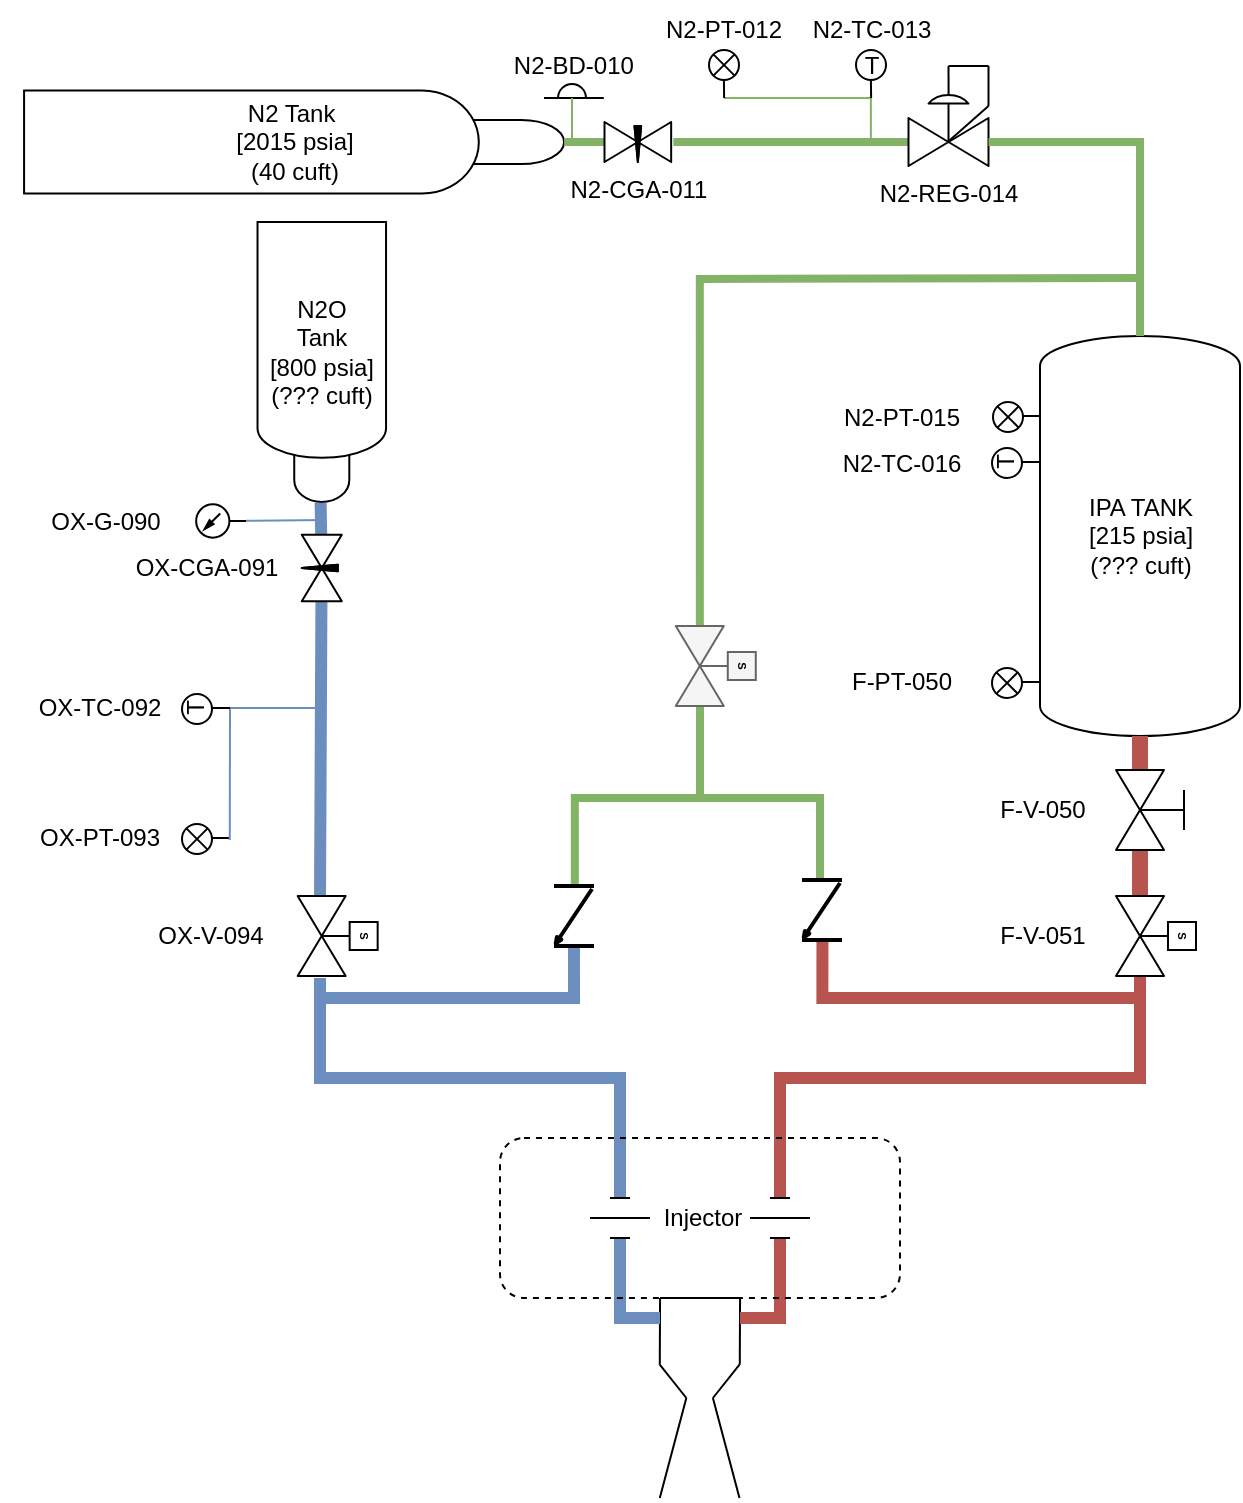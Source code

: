 <mxfile>
    <diagram name="P&amp;ID" id="ptwcyao2qoM2ukkbA5NZ">
        <mxGraphModel dx="1456" dy="790" grid="1" gridSize="10" guides="1" tooltips="1" connect="1" arrows="1" fold="1" page="1" pageScale="1" pageWidth="850" pageHeight="1100" math="1" shadow="0">
            <root>
                <mxCell id="0"/>
                <mxCell id="1" parent="0"/>
                <object label="N2 Tank&amp;nbsp;&lt;br&gt;[2015 psia]&lt;br&gt;(40 cuft)" Price="115.95" Cv="0.698" Volume_cuft="40" MAWP_psia="2015" Link="https://www.amazon.com/Steel-Argon-Cylinder-CGA580-Valve/dp/B01E2T6WAG/ref=pd_ci_mcx_mh_mcx_views_0?pd_rd_w=sdqjH&amp;content-id=amzn1.sym.225b4624-972d-4629-9040-f1bf9923dd95%3Aamzn1.symc.40e6a10e-cbc4-4fa5-81e3-4435ff64d03b&amp;pf_rd_p=225b4624-972d-4629-9040-f1bf9923dd95&amp;pf_rd_r=3GNGK285CPY40EQPE5YW&amp;pd_rd_wg=vS0EU&amp;pd_rd_r=341640d1-0656-4622-8a0f-2962e38f821b&amp;pd_rd_i=B01E2T6WAG" id="E2To5tkKnf_a1yXdmPDb-1">
                    <mxCell style="shape=mxgraph.pid.vessels.gas_bottle;html=1;pointerEvents=1;align=center;verticalLabelPosition=middle;verticalAlign=middle;dashed=0;rotation=90;horizontal=0;labelPosition=center;deletable=0;" parent="1" vertex="1">
                        <mxGeometry x="151.25" y="-33" width="51.58" height="270" as="geometry"/>
                    </mxCell>
                </object>
                <mxCell id="E2To5tkKnf_a1yXdmPDb-18" value="" style="group" parent="1" vertex="1" connectable="0">
                    <mxGeometry x="150.895" y="142" width="80" height="140" as="geometry"/>
                </mxCell>
                <object label="" Price="350" Cv="0.698****" Volume_cuft="0.237" MAWP_psia="1100***** double check this" Link="https://www.nitrousexpress.com/10lb-bottle-lightning-500-valve-6an-nipple-11100-6.asp" id="E2To5tkKnf_a1yXdmPDb-16">
                    <mxCell style="shape=mxgraph.pid.vessels.gas_bottle;html=1;pointerEvents=1;align=center;verticalLabelPosition=middle;verticalAlign=middle;dashed=0;rotation=-180;horizontal=0;labelPosition=center;deletable=0;textDirection=ltr;" parent="E2To5tkKnf_a1yXdmPDb-18" vertex="1">
                        <mxGeometry x="7.862" width="64.264" height="140" as="geometry"/>
                    </mxCell>
                </object>
                <mxCell id="E2To5tkKnf_a1yXdmPDb-17" value="N2O &lt;br&gt;Tank&lt;br&gt;[800 psia]&lt;br&gt;(??? cuft)" style="text;strokeColor=none;align=center;fillColor=none;html=1;verticalAlign=middle;whiteSpace=wrap;rounded=0;" parent="E2To5tkKnf_a1yXdmPDb-18" vertex="1">
                    <mxGeometry y="50" width="80.0" height="30" as="geometry"/>
                </mxCell>
                <mxCell id="E2To5tkKnf_a1yXdmPDb-65" style="edgeStyle=none;rounded=0;orthogonalLoop=1;jettySize=auto;html=1;entryX=0.485;entryY=0.005;entryDx=0;entryDy=0;entryPerimeter=0;" parent="E2To5tkKnf_a1yXdmPDb-18" source="E2To5tkKnf_a1yXdmPDb-16" target="E2To5tkKnf_a1yXdmPDb-16" edge="1">
                    <mxGeometry relative="1" as="geometry"/>
                </mxCell>
                <mxCell id="E2To5tkKnf_a1yXdmPDb-64" value="" style="edgeStyle=none;rounded=0;orthogonalLoop=1;jettySize=auto;html=1;entryX=0.509;entryY=-0.003;entryDx=0;entryDy=0;entryPerimeter=0;endArrow=none;endFill=0;fillColor=#dae8fc;strokeColor=#6c8ebf;strokeWidth=6;" parent="1" source="E2To5tkKnf_a1yXdmPDb-52" target="E2To5tkKnf_a1yXdmPDb-16" edge="1">
                    <mxGeometry relative="1" as="geometry">
                        <mxPoint x="157" y="329" as="targetPoint"/>
                    </mxGeometry>
                </mxCell>
                <mxCell id="E2To5tkKnf_a1yXdmPDb-53" value="OX-CGA-091" style="text;strokeColor=none;align=center;fillColor=none;html=1;verticalAlign=middle;whiteSpace=wrap;rounded=0;" parent="1" vertex="1">
                    <mxGeometry x="83" y="300" width="101" height="30" as="geometry"/>
                </mxCell>
                <mxCell id="E2To5tkKnf_a1yXdmPDb-58" value="" style="edgeStyle=none;rounded=0;orthogonalLoop=1;jettySize=auto;html=1;endArrow=none;endFill=0;fillColor=#d5e8d4;strokeColor=#82b366;strokeWidth=4;" parent="1" source="E2To5tkKnf_a1yXdmPDb-54" target="E2To5tkKnf_a1yXdmPDb-1" edge="1">
                    <mxGeometry relative="1" as="geometry"/>
                </mxCell>
                <mxCell id="E2To5tkKnf_a1yXdmPDb-62" value="" style="edgeStyle=none;rounded=0;orthogonalLoop=1;jettySize=auto;html=1;entryX=0;entryY=0.7;entryDx=0;entryDy=0;entryPerimeter=0;endArrow=none;endFill=0;fillColor=#d5e8d4;strokeColor=#82b366;strokeWidth=4;exitX=1.033;exitY=0.5;exitDx=0;exitDy=0;exitPerimeter=0;" parent="1" source="E2To5tkKnf_a1yXdmPDb-54" target="E2To5tkKnf_a1yXdmPDb-2" edge="1">
                    <mxGeometry relative="1" as="geometry">
                        <mxPoint x="420" y="102" as="sourcePoint"/>
                    </mxGeometry>
                </mxCell>
                <mxCell id="E2To5tkKnf_a1yXdmPDb-10" value="" style="group;rotation=90;" parent="1" vertex="1" connectable="0">
                    <mxGeometry x="484.25" y="64" width="40" height="50" as="geometry"/>
                </mxCell>
                <mxCell id="E2To5tkKnf_a1yXdmPDb-2" value="N2-REG-014" style="verticalLabelPosition=bottom;align=center;html=1;verticalAlign=top;pointerEvents=1;dashed=0;shape=mxgraph.pid2valves.valve;valveType=gate;actuator=diaph;points=[[0,0.7,0,0,0],[1,0.7,0,0,0]];" parent="E2To5tkKnf_a1yXdmPDb-10" vertex="1">
                    <mxGeometry y="10" width="40" height="40" as="geometry"/>
                </mxCell>
                <mxCell id="E2To5tkKnf_a1yXdmPDb-6" value="" style="endArrow=none;html=1;rounded=0;exitX=0.501;exitY=0.11;exitDx=0;exitDy=0;exitPerimeter=0;" parent="E2To5tkKnf_a1yXdmPDb-10" source="E2To5tkKnf_a1yXdmPDb-2" edge="1">
                    <mxGeometry width="50" height="50" relative="1" as="geometry">
                        <mxPoint x="100" y="40" as="sourcePoint"/>
                        <mxPoint x="20" as="targetPoint"/>
                    </mxGeometry>
                </mxCell>
                <mxCell id="E2To5tkKnf_a1yXdmPDb-7" value="" style="endArrow=none;html=1;rounded=0;" parent="E2To5tkKnf_a1yXdmPDb-10" edge="1">
                    <mxGeometry width="50" height="50" relative="1" as="geometry">
                        <mxPoint x="40" as="sourcePoint"/>
                        <mxPoint x="20" as="targetPoint"/>
                    </mxGeometry>
                </mxCell>
                <mxCell id="E2To5tkKnf_a1yXdmPDb-8" value="" style="endArrow=none;html=1;rounded=0;" parent="E2To5tkKnf_a1yXdmPDb-10" edge="1">
                    <mxGeometry width="50" height="50" relative="1" as="geometry">
                        <mxPoint x="40" y="20" as="sourcePoint"/>
                        <mxPoint x="40" as="targetPoint"/>
                    </mxGeometry>
                </mxCell>
                <mxCell id="E2To5tkKnf_a1yXdmPDb-9" value="" style="endArrow=none;html=1;rounded=0;exitX=0.501;exitY=0.691;exitDx=0;exitDy=0;exitPerimeter=0;" parent="E2To5tkKnf_a1yXdmPDb-10" source="E2To5tkKnf_a1yXdmPDb-2" edge="1">
                    <mxGeometry width="50" height="50" relative="1" as="geometry">
                        <mxPoint x="50" y="30" as="sourcePoint"/>
                        <mxPoint x="40" y="20" as="targetPoint"/>
                    </mxGeometry>
                </mxCell>
                <mxCell id="E2To5tkKnf_a1yXdmPDb-14" style="edgeStyle=none;rounded=0;orthogonalLoop=1;jettySize=auto;html=1;entryX=0;entryY=0.5;entryDx=0;entryDy=0;entryPerimeter=0;" parent="E2To5tkKnf_a1yXdmPDb-10" source="E2To5tkKnf_a1yXdmPDb-2" target="E2To5tkKnf_a1yXdmPDb-2" edge="1">
                    <mxGeometry relative="1" as="geometry"/>
                </mxCell>
                <mxCell id="E2To5tkKnf_a1yXdmPDb-54" value="N2-CGA-011" style="verticalLabelPosition=bottom;align=center;html=1;verticalAlign=top;pointerEvents=1;dashed=0;shape=mxgraph.pid2valves.valve;valveType=needle;rotation=0;" parent="1" vertex="1">
                    <mxGeometry x="332.25" y="92" width="33.33" height="20" as="geometry"/>
                </mxCell>
                <mxCell id="5" value="" style="edgeStyle=none;html=1;strokeWidth=1;fillColor=#dae8fc;strokeColor=#6c8ebf;endArrow=none;endFill=0;" parent="1" source="4" edge="1">
                    <mxGeometry relative="1" as="geometry">
                        <mxPoint x="193" y="291" as="targetPoint"/>
                    </mxGeometry>
                </mxCell>
                <mxCell id="4" value="" style="verticalLabelPosition=bottom;aspect=fixed;html=1;verticalAlign=top;fillColor=strokeColor;align=center;outlineConnect=0;shape=mxgraph.fluid_power.x11820;points=[[0.5,1,0]];rotation=-90;" parent="1" vertex="1">
                    <mxGeometry x="132.25" y="279" width="16.64" height="25" as="geometry"/>
                </mxCell>
                <mxCell id="6" value="OX-G-090" style="text;strokeColor=none;align=center;fillColor=none;html=1;verticalAlign=middle;whiteSpace=wrap;rounded=0;" parent="1" vertex="1">
                    <mxGeometry x="41" y="276.5" width="83.79" height="30" as="geometry"/>
                </mxCell>
                <mxCell id="17" value="" style="edgeStyle=none;rounded=1;html=1;strokeWidth=8;fontSize=2;endArrow=none;endFill=0;entryX=0;entryY=0.7;entryDx=0;entryDy=0;entryPerimeter=0;fillColor=#f8cecc;strokeColor=#b85450;startArrow=none;exitX=1;exitY=0.7;exitDx=0;exitDy=0;exitPerimeter=0;" parent="1" source="138" target="14" edge="1">
                    <mxGeometry relative="1" as="geometry"/>
                </mxCell>
                <mxCell id="7" value="IPA TANK&lt;br&gt;[215 psia]&lt;br&gt;(??? cuft)" style="shape=mxgraph.pid.vessels.pressurized_vessel;html=1;pointerEvents=1;align=center;verticalLabelPosition=middle;verticalAlign=middle;dashed=0;horizontal=1;labelPosition=center;" parent="1" vertex="1">
                    <mxGeometry x="550" y="199" width="100" height="200" as="geometry"/>
                </mxCell>
                <mxCell id="11" value="N2-BD-010" style="group;verticalAlign=bottom;horizontal=1;labelPosition=center;verticalLabelPosition=top;align=center;" parent="1" vertex="1" connectable="0">
                    <mxGeometry x="302" y="73" width="29.89" height="7" as="geometry"/>
                </mxCell>
                <mxCell id="8" value="" style="endArrow=none;html=1;strokeWidth=1;rounded=1;" parent="11" edge="1">
                    <mxGeometry width="50" height="50" relative="1" as="geometry">
                        <mxPoint y="7" as="sourcePoint"/>
                        <mxPoint x="10" y="7" as="targetPoint"/>
                    </mxGeometry>
                </mxCell>
                <mxCell id="9" value="" style="endArrow=none;html=1;strokeWidth=1;fontSize=2;" parent="11" edge="1">
                    <mxGeometry width="50" height="50" relative="1" as="geometry">
                        <mxPoint x="19.89" y="7" as="sourcePoint"/>
                        <mxPoint x="29.89" y="7" as="targetPoint"/>
                    </mxGeometry>
                </mxCell>
                <mxCell id="10" value="" style="verticalLabelPosition=bottom;verticalAlign=top;html=1;shape=mxgraph.basic.half_circle;rotation=-180;" parent="11" vertex="1">
                    <mxGeometry x="7" width="14" height="7" as="geometry"/>
                </mxCell>
                <mxCell id="12" value="" style="edgeStyle=none;rounded=0;orthogonalLoop=1;jettySize=auto;html=1;endArrow=none;endFill=0;fillColor=#d5e8d4;strokeColor=#82b366;strokeWidth=1;entryX=0.5;entryY=0;entryDx=0;entryDy=0;entryPerimeter=0;" parent="1" target="10" edge="1">
                    <mxGeometry relative="1" as="geometry">
                        <mxPoint x="316" y="100" as="sourcePoint"/>
                        <mxPoint x="322.04" y="112.0" as="targetPoint"/>
                    </mxGeometry>
                </mxCell>
                <mxCell id="30" value="OX-V-094" style="text;strokeColor=none;align=center;fillColor=none;html=1;verticalAlign=middle;whiteSpace=wrap;rounded=0;" parent="1" vertex="1">
                    <mxGeometry x="86.79" y="484" width="97.21" height="30" as="geometry"/>
                </mxCell>
                <mxCell id="31" value="F-V-050" style="text;strokeColor=none;align=center;fillColor=none;html=1;verticalAlign=middle;whiteSpace=wrap;rounded=0;" parent="1" vertex="1">
                    <mxGeometry x="503" y="421" width="97.21" height="30" as="geometry"/>
                </mxCell>
                <mxCell id="42" value="" style="group;rotation=90;" parent="1" vertex="1" connectable="0">
                    <mxGeometry x="359.89" y="680" width="40" height="100" as="geometry"/>
                </mxCell>
                <mxCell id="32" value="" style="endArrow=none;html=1;rounded=1;strokeWidth=1;fontSize=2;" parent="42" edge="1">
                    <mxGeometry width="50" height="50" relative="1" as="geometry">
                        <mxPoint x="13.285" y="50" as="sourcePoint"/>
                        <mxPoint x="1.888e-14" y="33.333" as="targetPoint"/>
                    </mxGeometry>
                </mxCell>
                <mxCell id="33" value="" style="endArrow=none;html=1;rounded=1;strokeWidth=1;fontSize=2;" parent="42" edge="1">
                    <mxGeometry width="50" height="50" relative="1" as="geometry">
                        <mxPoint x="1.888e-14" y="100" as="sourcePoint"/>
                        <mxPoint x="13.285" y="50" as="targetPoint"/>
                    </mxGeometry>
                </mxCell>
                <mxCell id="34" value="" style="endArrow=none;html=1;rounded=1;strokeWidth=1;fontSize=2;" parent="42" edge="1">
                    <mxGeometry width="50" height="50" relative="1" as="geometry">
                        <mxPoint x="39.854" y="100" as="sourcePoint"/>
                        <mxPoint x="26.569" y="50" as="targetPoint"/>
                    </mxGeometry>
                </mxCell>
                <mxCell id="35" value="" style="endArrow=none;html=1;rounded=1;strokeWidth=1;fontSize=2;" parent="42" edge="1">
                    <mxGeometry width="50" height="50" relative="1" as="geometry">
                        <mxPoint x="26.569" y="50" as="sourcePoint"/>
                        <mxPoint x="39.854" y="33.333" as="targetPoint"/>
                    </mxGeometry>
                </mxCell>
                <mxCell id="36" value="" style="endArrow=none;html=1;rounded=1;strokeWidth=1;fontSize=2;" parent="42" edge="1">
                    <mxGeometry width="50" height="50" relative="1" as="geometry">
                        <mxPoint y="33.333" as="sourcePoint"/>
                        <mxPoint x="0.146" as="targetPoint"/>
                    </mxGeometry>
                </mxCell>
                <mxCell id="41" value="" style="endArrow=none;html=1;rounded=1;strokeWidth=1;fontSize=2;" parent="42" edge="1">
                    <mxGeometry width="50" height="50" relative="1" as="geometry">
                        <mxPoint x="0.146" as="sourcePoint"/>
                        <mxPoint x="40" as="targetPoint"/>
                    </mxGeometry>
                </mxCell>
                <mxCell id="51" value="" style="endArrow=none;html=1;rounded=1;strokeWidth=1;fontSize=2;" parent="42" edge="1">
                    <mxGeometry width="50" height="50" relative="1" as="geometry">
                        <mxPoint x="40" y="33.333" as="sourcePoint"/>
                        <mxPoint x="40.146" y="-1.137e-13" as="targetPoint"/>
                    </mxGeometry>
                </mxCell>
                <mxCell id="68" value="" style="edgeStyle=orthogonalEdgeStyle;rounded=0;orthogonalLoop=1;jettySize=auto;html=1;fillColor=#dae8fc;strokeColor=#6c8ebf;endArrow=none;endFill=0;strokeWidth=6;" parent="1" edge="1">
                    <mxGeometry relative="1" as="geometry">
                        <mxPoint x="190" y="520" as="sourcePoint"/>
                        <mxPoint x="340" y="630" as="targetPoint"/>
                        <Array as="points">
                            <mxPoint x="190" y="570"/>
                            <mxPoint x="340" y="570"/>
                        </Array>
                    </mxGeometry>
                </mxCell>
                <mxCell id="69" value="" style="edgeStyle=orthogonalEdgeStyle;rounded=0;orthogonalLoop=1;jettySize=auto;html=1;fillColor=#dae8fc;strokeColor=#6c8ebf;endArrow=none;endFill=0;strokeWidth=6;" parent="1" edge="1">
                    <mxGeometry relative="1" as="geometry">
                        <mxPoint x="360" y="690" as="sourcePoint"/>
                        <mxPoint x="340" y="650" as="targetPoint"/>
                        <Array as="points">
                            <mxPoint x="340" y="690"/>
                        </Array>
                    </mxGeometry>
                </mxCell>
                <mxCell id="71" value="" style="edgeStyle=orthogonalEdgeStyle;rounded=0;orthogonalLoop=1;jettySize=auto;html=1;fillColor=#f8cecc;strokeColor=#b85450;endArrow=none;endFill=0;strokeWidth=6;" parent="1" edge="1">
                    <mxGeometry relative="1" as="geometry">
                        <mxPoint x="400" y="690" as="sourcePoint"/>
                        <mxPoint x="420" y="650" as="targetPoint"/>
                        <Array as="points">
                            <mxPoint x="420" y="690"/>
                        </Array>
                    </mxGeometry>
                </mxCell>
                <mxCell id="55" value="" style="group;rotation=90;" parent="1" vertex="1" connectable="0">
                    <mxGeometry x="330" y="625" width="20" height="30" as="geometry"/>
                </mxCell>
                <mxCell id="43" value="" style="endArrow=none;html=1;rounded=1;strokeWidth=1;fontSize=2;" parent="55" edge="1">
                    <mxGeometry width="50" height="50" relative="1" as="geometry">
                        <mxPoint x="5" y="5" as="sourcePoint"/>
                        <mxPoint x="15" y="5" as="targetPoint"/>
                    </mxGeometry>
                </mxCell>
                <mxCell id="52" value="" style="endArrow=none;html=1;rounded=1;strokeWidth=1;fontSize=2;" parent="55" edge="1">
                    <mxGeometry width="50" height="50" relative="1" as="geometry">
                        <mxPoint x="-5" y="15" as="sourcePoint"/>
                        <mxPoint x="25" y="15" as="targetPoint"/>
                    </mxGeometry>
                </mxCell>
                <mxCell id="53" value="" style="endArrow=none;html=1;rounded=1;strokeWidth=1;fontSize=2;" parent="55" edge="1">
                    <mxGeometry width="50" height="50" relative="1" as="geometry">
                        <mxPoint x="5" y="25" as="sourcePoint"/>
                        <mxPoint x="15" y="25" as="targetPoint"/>
                    </mxGeometry>
                </mxCell>
                <mxCell id="72" value="" style="edgeStyle=orthogonalEdgeStyle;rounded=0;orthogonalLoop=1;jettySize=auto;html=1;fillColor=#f8cecc;strokeColor=#b85450;endArrow=none;endFill=0;strokeWidth=6;entryX=0.99;entryY=0.72;entryDx=0;entryDy=0;entryPerimeter=0;" parent="1" target="14" edge="1">
                    <mxGeometry relative="1" as="geometry">
                        <mxPoint x="420" y="630" as="sourcePoint"/>
                        <mxPoint x="522.21" y="519" as="targetPoint"/>
                        <Array as="points">
                            <mxPoint x="420" y="570"/>
                            <mxPoint x="600" y="570"/>
                            <mxPoint x="600" y="519"/>
                        </Array>
                    </mxGeometry>
                </mxCell>
                <mxCell id="56" value="" style="group;rotation=90;" parent="1" vertex="1" connectable="0">
                    <mxGeometry x="410" y="625" width="20" height="30" as="geometry"/>
                </mxCell>
                <mxCell id="57" value="" style="endArrow=none;html=1;rounded=1;strokeWidth=1;fontSize=2;" parent="56" edge="1">
                    <mxGeometry width="50" height="50" relative="1" as="geometry">
                        <mxPoint x="5" y="5" as="sourcePoint"/>
                        <mxPoint x="15" y="5" as="targetPoint"/>
                    </mxGeometry>
                </mxCell>
                <mxCell id="58" value="" style="endArrow=none;html=1;rounded=1;strokeWidth=1;fontSize=2;" parent="56" edge="1">
                    <mxGeometry width="50" height="50" relative="1" as="geometry">
                        <mxPoint x="-5" y="15" as="sourcePoint"/>
                        <mxPoint x="25" y="15" as="targetPoint"/>
                    </mxGeometry>
                </mxCell>
                <mxCell id="59" value="" style="endArrow=none;html=1;rounded=1;strokeWidth=1;fontSize=2;" parent="56" edge="1">
                    <mxGeometry width="50" height="50" relative="1" as="geometry">
                        <mxPoint x="5" y="25" as="sourcePoint"/>
                        <mxPoint x="15" y="25" as="targetPoint"/>
                    </mxGeometry>
                </mxCell>
                <mxCell id="73" value="" style="shape=ext;double=0;rounded=1;whiteSpace=wrap;html=1;fontSize=2;gradientColor=default;fillColor=none;dashed=1;perimeterSpacing=0;" parent="1" vertex="1">
                    <mxGeometry x="280" y="600" width="200" height="80" as="geometry"/>
                </mxCell>
                <mxCell id="76" value="Injector" style="text;strokeColor=none;align=center;fillColor=none;html=1;verticalAlign=middle;whiteSpace=wrap;rounded=0;" parent="1" vertex="1">
                    <mxGeometry x="332.795" y="625" width="97.21" height="30" as="geometry"/>
                </mxCell>
                <mxCell id="14" value="" style="verticalLabelPosition=bottom;align=center;html=1;verticalAlign=top;pointerEvents=1;dashed=0;shape=mxgraph.pid2valves.valve;valveType=gate;actuator=solenoid;fontSize=2;rotation=90;points=[[0,0.7,0,0,0],[1,0.7,0,60,0]];" parent="1" vertex="1">
                    <mxGeometry x="588" y="479" width="40" height="40" as="geometry"/>
                </mxCell>
                <mxCell id="79" value="" style="edgeStyle=elbowEdgeStyle;rounded=0;orthogonalLoop=1;jettySize=auto;html=1;fillColor=#dae8fc;strokeColor=#6c8ebf;endArrow=none;endFill=0;strokeWidth=6;exitX=1;exitY=0.7;exitDx=0;exitDy=0;exitPerimeter=0;" parent="1" edge="1">
                    <mxGeometry relative="1" as="geometry">
                        <mxPoint x="316.99" y="505" as="sourcePoint"/>
                        <mxPoint x="190" y="530" as="targetPoint"/>
                        <Array as="points">
                            <mxPoint x="317" y="510"/>
                        </Array>
                    </mxGeometry>
                </mxCell>
                <mxCell id="80" value="" style="edgeStyle=orthogonalEdgeStyle;rounded=0;orthogonalLoop=1;jettySize=auto;html=1;fillColor=#f8cecc;strokeColor=#b85450;endArrow=none;endFill=0;strokeWidth=6;exitX=1.013;exitY=0.489;exitDx=0;exitDy=0;exitPerimeter=0;" parent="1" source="78" edge="1">
                    <mxGeometry relative="1" as="geometry">
                        <mxPoint x="440.82" y="505" as="sourcePoint"/>
                        <mxPoint x="600" y="530" as="targetPoint"/>
                        <Array as="points">
                            <mxPoint x="441" y="530"/>
                        </Array>
                    </mxGeometry>
                </mxCell>
                <mxCell id="88" value="" style="edgeStyle=orthogonalEdgeStyle;rounded=0;orthogonalLoop=1;jettySize=auto;html=1;endArrow=none;endFill=0;fillColor=#d5e8d4;strokeColor=#82b366;strokeWidth=4;entryX=-0.049;entryY=0.53;entryDx=0;entryDy=0;entryPerimeter=0;" parent="1" edge="1">
                    <mxGeometry relative="1" as="geometry">
                        <mxPoint x="380" y="380" as="sourcePoint"/>
                        <mxPoint x="317.4" y="473.53" as="targetPoint"/>
                        <Array as="points">
                            <mxPoint x="380" y="385"/>
                            <mxPoint x="380" y="430"/>
                            <mxPoint x="317" y="430"/>
                        </Array>
                    </mxGeometry>
                </mxCell>
                <mxCell id="89" value="" style="edgeStyle=orthogonalEdgeStyle;rounded=0;orthogonalLoop=1;jettySize=auto;html=1;endArrow=none;endFill=0;fillColor=#d5e8d4;strokeColor=#82b366;strokeWidth=4;" parent="1" edge="1">
                    <mxGeometry relative="1" as="geometry">
                        <mxPoint x="380" y="380" as="sourcePoint"/>
                        <mxPoint x="440" y="470" as="targetPoint"/>
                        <Array as="points">
                            <mxPoint x="380" y="390"/>
                            <mxPoint x="380" y="430"/>
                            <mxPoint x="440" y="430"/>
                        </Array>
                    </mxGeometry>
                </mxCell>
                <mxCell id="103" value="" style="edgeStyle=none;rounded=0;orthogonalLoop=1;jettySize=auto;html=1;endArrow=none;endFill=0;fillColor=#d5e8d4;strokeColor=#82b366;strokeWidth=1;entryX=0.5;entryY=0;entryDx=0;entryDy=0;entryPerimeter=0;" edge="1" parent="1">
                    <mxGeometry relative="1" as="geometry">
                        <mxPoint x="465.43" y="100" as="sourcePoint"/>
                        <mxPoint x="465.43" y="80.0" as="targetPoint"/>
                    </mxGeometry>
                </mxCell>
                <mxCell id="110" value="" style="edgeStyle=none;rounded=0;orthogonalLoop=1;jettySize=auto;html=1;endArrow=none;endFill=0;fillColor=#d5e8d4;strokeColor=#82b366;strokeWidth=1;" edge="1" parent="1">
                    <mxGeometry relative="1" as="geometry">
                        <mxPoint x="392" y="80" as="sourcePoint"/>
                        <mxPoint x="466" y="80" as="targetPoint"/>
                    </mxGeometry>
                </mxCell>
                <mxCell id="113" value="" style="group" vertex="1" connectable="0" parent="1">
                    <mxGeometry x="342" y="31" width="100" height="49" as="geometry"/>
                </mxCell>
                <mxCell id="101" value="" style="group" vertex="1" connectable="0" parent="113">
                    <mxGeometry x="42.5" y="25" width="15" height="24" as="geometry"/>
                </mxCell>
                <mxCell id="92" value="" style="ellipse;whiteSpace=wrap;html=1;aspect=fixed;" vertex="1" parent="101">
                    <mxGeometry width="15" height="15" as="geometry"/>
                </mxCell>
                <mxCell id="97" value="" style="endArrow=none;html=1;" edge="1" parent="101">
                    <mxGeometry width="50" height="50" relative="1" as="geometry">
                        <mxPoint x="7.56" y="24" as="sourcePoint"/>
                        <mxPoint x="7.45" y="15" as="targetPoint"/>
                        <Array as="points"/>
                    </mxGeometry>
                </mxCell>
                <mxCell id="99" value="" style="endArrow=none;html=1;entryX=1;entryY=0;entryDx=0;entryDy=0;exitX=0;exitY=1;exitDx=0;exitDy=0;" edge="1" parent="101" source="92" target="92">
                    <mxGeometry width="50" height="50" relative="1" as="geometry">
                        <mxPoint x="-35.0" y="50" as="sourcePoint"/>
                        <mxPoint x="15" as="targetPoint"/>
                    </mxGeometry>
                </mxCell>
                <mxCell id="100" value="" style="endArrow=none;html=1;entryX=0;entryY=0;entryDx=0;entryDy=0;exitX=1;exitY=1;exitDx=0;exitDy=0;" edge="1" parent="101" source="92" target="92">
                    <mxGeometry width="50" height="50" relative="1" as="geometry">
                        <mxPoint x="12.197" y="22.803" as="sourcePoint"/>
                        <mxPoint x="22.803" y="12.197" as="targetPoint"/>
                    </mxGeometry>
                </mxCell>
                <mxCell id="111" value="&lt;span style=&quot;&quot;&gt;N2-PT-012&lt;/span&gt;" style="text;strokeColor=none;align=center;fillColor=none;html=1;verticalAlign=middle;whiteSpace=wrap;rounded=0;" vertex="1" parent="113">
                    <mxGeometry width="100" height="30" as="geometry"/>
                </mxCell>
                <mxCell id="114" value="" style="edgeStyle=orthogonalEdgeStyle;rounded=0;orthogonalLoop=1;jettySize=auto;html=1;endArrow=none;endFill=0;fillColor=#d5e8d4;strokeColor=#82b366;strokeWidth=4;exitX=1;exitY=0.7;exitDx=0;exitDy=0;exitPerimeter=0;" edge="1" parent="1" source="E2To5tkKnf_a1yXdmPDb-2" target="7">
                    <mxGeometry relative="1" as="geometry">
                        <mxPoint x="570.0" y="101.66" as="sourcePoint"/>
                        <mxPoint x="687.57" y="101.66" as="targetPoint"/>
                    </mxGeometry>
                </mxCell>
                <mxCell id="116" value="" style="group;rotation=-90;" vertex="1" connectable="0" parent="1">
                    <mxGeometry x="530.5" y="227" width="15" height="24" as="geometry"/>
                </mxCell>
                <mxCell id="117" value="" style="ellipse;whiteSpace=wrap;html=1;aspect=fixed;rotation=-90;" vertex="1" parent="116">
                    <mxGeometry x="-4" y="5" width="15" height="15" as="geometry"/>
                </mxCell>
                <mxCell id="118" value="" style="endArrow=none;html=1;" edge="1" parent="116">
                    <mxGeometry width="50" height="50" relative="1" as="geometry">
                        <mxPoint x="20" y="12" as="sourcePoint"/>
                        <mxPoint x="11" y="12" as="targetPoint"/>
                        <Array as="points"/>
                    </mxGeometry>
                </mxCell>
                <mxCell id="119" value="" style="endArrow=none;html=1;entryX=1;entryY=0;entryDx=0;entryDy=0;exitX=0;exitY=1;exitDx=0;exitDy=0;" edge="1" parent="116" source="117" target="117">
                    <mxGeometry width="50" height="50" relative="1" as="geometry">
                        <mxPoint x="46" y="54" as="sourcePoint"/>
                        <mxPoint x="-4" y="4" as="targetPoint"/>
                    </mxGeometry>
                </mxCell>
                <mxCell id="120" value="" style="endArrow=none;html=1;entryX=0;entryY=0;entryDx=0;entryDy=0;exitX=1;exitY=1;exitDx=0;exitDy=0;" edge="1" parent="116" source="117" target="117">
                    <mxGeometry width="50" height="50" relative="1" as="geometry">
                        <mxPoint x="18" y="7" as="sourcePoint"/>
                        <mxPoint x="8" y="-3" as="targetPoint"/>
                    </mxGeometry>
                </mxCell>
                <mxCell id="121" value="&lt;span style=&quot;&quot;&gt;N2-PT-015&lt;/span&gt;" style="text;strokeColor=none;align=center;fillColor=none;html=1;verticalAlign=middle;whiteSpace=wrap;rounded=0;" vertex="1" parent="1">
                    <mxGeometry x="430.5" y="225" width="100" height="30" as="geometry"/>
                </mxCell>
                <mxCell id="122" value="" style="group;rotation=-90;" vertex="1" connectable="0" parent="1">
                    <mxGeometry x="530" y="250" width="15" height="24" as="geometry"/>
                </mxCell>
                <mxCell id="123" value="" style="ellipse;whiteSpace=wrap;html=1;aspect=fixed;rotation=-90;" vertex="1" parent="122">
                    <mxGeometry x="-4" y="5" width="15" height="15" as="geometry"/>
                </mxCell>
                <mxCell id="124" value="" style="endArrow=none;html=1;" edge="1" parent="122">
                    <mxGeometry width="50" height="50" relative="1" as="geometry">
                        <mxPoint x="20" y="12" as="sourcePoint"/>
                        <mxPoint x="11" y="12" as="targetPoint"/>
                        <Array as="points"/>
                    </mxGeometry>
                </mxCell>
                <mxCell id="125" value="T" style="text;strokeColor=none;align=center;fillColor=none;html=1;verticalAlign=middle;whiteSpace=wrap;rounded=0;textDirection=ltr;rotation=-90;" vertex="1" parent="122">
                    <mxGeometry x="-1" y="7" width="7.5" height="10" as="geometry"/>
                </mxCell>
                <mxCell id="127" value="&lt;span style=&quot;&quot;&gt;N2-TC-016&lt;/span&gt;" style="text;strokeColor=none;align=center;fillColor=none;html=1;verticalAlign=middle;whiteSpace=wrap;rounded=0;" vertex="1" parent="1">
                    <mxGeometry x="430.5" y="248" width="100" height="30" as="geometry"/>
                </mxCell>
                <mxCell id="128" value="" style="group;rotation=-90;" vertex="1" connectable="0" parent="1">
                    <mxGeometry x="530" y="360" width="15" height="24" as="geometry"/>
                </mxCell>
                <mxCell id="129" value="" style="ellipse;whiteSpace=wrap;html=1;aspect=fixed;rotation=-90;" vertex="1" parent="128">
                    <mxGeometry x="-4" y="5" width="15" height="15" as="geometry"/>
                </mxCell>
                <mxCell id="130" value="" style="endArrow=none;html=1;" edge="1" parent="128">
                    <mxGeometry width="50" height="50" relative="1" as="geometry">
                        <mxPoint x="20" y="12" as="sourcePoint"/>
                        <mxPoint x="11" y="12" as="targetPoint"/>
                        <Array as="points"/>
                    </mxGeometry>
                </mxCell>
                <mxCell id="131" value="" style="endArrow=none;html=1;entryX=1;entryY=0;entryDx=0;entryDy=0;exitX=0;exitY=1;exitDx=0;exitDy=0;" edge="1" parent="128" source="129" target="129">
                    <mxGeometry width="50" height="50" relative="1" as="geometry">
                        <mxPoint x="46" y="54" as="sourcePoint"/>
                        <mxPoint x="-4" y="4" as="targetPoint"/>
                    </mxGeometry>
                </mxCell>
                <mxCell id="132" value="" style="endArrow=none;html=1;entryX=0;entryY=0;entryDx=0;entryDy=0;exitX=1;exitY=1;exitDx=0;exitDy=0;" edge="1" parent="128" source="129" target="129">
                    <mxGeometry width="50" height="50" relative="1" as="geometry">
                        <mxPoint x="18" y="7" as="sourcePoint"/>
                        <mxPoint x="8" y="-3" as="targetPoint"/>
                    </mxGeometry>
                </mxCell>
                <mxCell id="133" value="F-PT-050" style="text;strokeColor=none;align=center;fillColor=none;html=1;verticalAlign=middle;whiteSpace=wrap;rounded=0;" vertex="1" parent="1">
                    <mxGeometry x="430.5" y="357" width="100" height="30" as="geometry"/>
                </mxCell>
                <mxCell id="140" value="" style="edgeStyle=none;rounded=1;html=1;strokeWidth=8;fontSize=2;endArrow=none;endFill=0;entryX=0;entryY=0.7;entryDx=0;entryDy=0;entryPerimeter=0;fillColor=#f8cecc;strokeColor=#b85450;startArrow=none;" edge="1" parent="1" source="7" target="138">
                    <mxGeometry relative="1" as="geometry">
                        <mxPoint x="600" y="400" as="sourcePoint"/>
                        <mxPoint x="599.86" y="399" as="targetPoint"/>
                    </mxGeometry>
                </mxCell>
                <mxCell id="141" value="F-V-051" style="text;strokeColor=none;align=center;fillColor=none;html=1;verticalAlign=middle;whiteSpace=wrap;rounded=0;" vertex="1" parent="1">
                    <mxGeometry x="503" y="484" width="97.21" height="30" as="geometry"/>
                </mxCell>
                <mxCell id="138" value="" style="verticalLabelPosition=bottom;align=center;html=1;verticalAlign=top;pointerEvents=1;dashed=0;shape=mxgraph.pid2valves.valve;valveType=gate;actuator=man;rotation=90;points=[[0,0.7,0,0,0],[1,0.7,0,0,0]];" vertex="1" parent="1">
                    <mxGeometry x="588" y="416" width="40" height="40" as="geometry"/>
                </mxCell>
                <mxCell id="142" value="" style="edgeStyle=orthogonalEdgeStyle;rounded=0;orthogonalLoop=1;jettySize=auto;html=1;endArrow=none;endFill=0;fillColor=#d5e8d4;strokeColor=#82b366;strokeWidth=4;entryX=0.021;entryY=0.699;entryDx=0;entryDy=0;entryPerimeter=0;" edge="1" parent="1" target="82">
                    <mxGeometry relative="1" as="geometry">
                        <mxPoint x="600" y="170" as="sourcePoint"/>
                        <mxPoint x="380" y="340" as="targetPoint"/>
                    </mxGeometry>
                </mxCell>
                <mxCell id="155" value="" style="edgeStyle=elbowEdgeStyle;rounded=0;orthogonalLoop=1;jettySize=auto;html=1;entryX=0.025;entryY=0.702;entryDx=0;entryDy=0;entryPerimeter=0;fillColor=#dae8fc;strokeColor=#6c8ebf;endArrow=none;endFill=0;strokeWidth=6;exitX=0.986;exitY=0.509;exitDx=0;exitDy=0;exitPerimeter=0;" edge="1" parent="1" source="E2To5tkKnf_a1yXdmPDb-52" target="18">
                    <mxGeometry relative="1" as="geometry">
                        <mxPoint x="190.759" y="335.855" as="sourcePoint"/>
                        <mxPoint x="223.072" y="428.995" as="targetPoint"/>
                        <Array as="points">
                            <mxPoint x="190" y="374.19"/>
                        </Array>
                    </mxGeometry>
                </mxCell>
                <mxCell id="18" value="" style="verticalLabelPosition=bottom;align=center;html=1;verticalAlign=top;pointerEvents=1;dashed=0;shape=mxgraph.pid2valves.valve;valveType=gate;actuator=solenoid;fontSize=2;rotation=90;points=[[0.3,0,0,0,0],[0.3,1,0,0,0]];" parent="1" vertex="1">
                    <mxGeometry x="178.83" y="479" width="40" height="40" as="geometry"/>
                </mxCell>
                <mxCell id="77" value="" style="verticalLabelPosition=bottom;align=center;html=1;verticalAlign=top;pointerEvents=1;dashed=0;shape=mxgraph.pid2valves.valve;valveType=check;rounded=1;strokeWidth=2;fontSize=2;fillColor=none;gradientColor=default;rotation=90;" parent="1" vertex="1">
                    <mxGeometry x="302" y="479" width="30" height="20" as="geometry"/>
                </mxCell>
                <mxCell id="78" value="" style="verticalLabelPosition=bottom;align=center;html=1;verticalAlign=top;pointerEvents=1;dashed=0;shape=mxgraph.pid2valves.valve;valveType=check;rounded=1;strokeWidth=2;fontSize=2;fillColor=none;gradientColor=default;rotation=90;" parent="1" vertex="1">
                    <mxGeometry x="426" y="476" width="30" height="20" as="geometry"/>
                </mxCell>
                <mxCell id="82" value="" style="verticalLabelPosition=bottom;align=center;html=1;verticalAlign=top;pointerEvents=1;dashed=0;shape=mxgraph.pid2valves.valve;valveType=gate;actuator=solenoid;fontSize=2;rotation=90;points=[[0.3,0,0,0,0],[0.3,1,0,0,0]];fillColor=#f5f5f5;fontColor=#333333;strokeColor=#666666;" parent="1" vertex="1">
                    <mxGeometry x="367.89" y="344" width="40" height="40" as="geometry"/>
                </mxCell>
                <mxCell id="E2To5tkKnf_a1yXdmPDb-52" value="" style="verticalLabelPosition=bottom;align=center;html=1;verticalAlign=top;pointerEvents=1;dashed=0;shape=mxgraph.pid2valves.valve;valveType=needle;rotation=90;" parent="1" vertex="1">
                    <mxGeometry x="174.23" y="305" width="33.33" height="20" as="geometry"/>
                </mxCell>
                <mxCell id="160" value="" style="group" vertex="1" connectable="0" parent="1">
                    <mxGeometry x="415.5" y="31" width="100" height="49" as="geometry"/>
                </mxCell>
                <mxCell id="104" value="" style="group" vertex="1" connectable="0" parent="160">
                    <mxGeometry x="42.5" y="25" width="15" height="24" as="geometry"/>
                </mxCell>
                <mxCell id="105" value="" style="ellipse;whiteSpace=wrap;html=1;aspect=fixed;" vertex="1" parent="104">
                    <mxGeometry width="15" height="15" as="geometry"/>
                </mxCell>
                <mxCell id="106" value="" style="endArrow=none;html=1;" edge="1" parent="104">
                    <mxGeometry width="50" height="50" relative="1" as="geometry">
                        <mxPoint x="7.56" y="24" as="sourcePoint"/>
                        <mxPoint x="7.45" y="15" as="targetPoint"/>
                        <Array as="points"/>
                    </mxGeometry>
                </mxCell>
                <mxCell id="109" value="T" style="text;strokeColor=none;align=center;fillColor=none;html=1;verticalAlign=middle;whiteSpace=wrap;rounded=0;textDirection=ltr;" vertex="1" parent="104">
                    <mxGeometry x="3.75" y="2.5" width="7.5" height="10" as="geometry"/>
                </mxCell>
                <mxCell id="112" value="&lt;span style=&quot;&quot;&gt;N2-TC-013&lt;/span&gt;" style="text;strokeColor=none;align=center;fillColor=none;html=1;verticalAlign=middle;whiteSpace=wrap;rounded=0;" vertex="1" parent="160">
                    <mxGeometry width="100" height="30" as="geometry"/>
                </mxCell>
                <mxCell id="161" value="" style="edgeStyle=none;rounded=0;orthogonalLoop=1;jettySize=auto;html=1;endArrow=none;endFill=0;fillColor=#dae8fc;strokeColor=#6c8ebf;strokeWidth=1;" edge="1" parent="1">
                    <mxGeometry relative="1" as="geometry">
                        <mxPoint x="140" y="385" as="sourcePoint"/>
                        <mxPoint x="190" y="385" as="targetPoint"/>
                    </mxGeometry>
                </mxCell>
                <mxCell id="162" value="" style="group;rotation=-90;" vertex="1" connectable="0" parent="1">
                    <mxGeometry x="70" y="421" width="100" height="49" as="geometry"/>
                </mxCell>
                <mxCell id="163" value="" style="group;rotation=-90;" vertex="1" connectable="0" parent="162">
                    <mxGeometry x="55" y="17" width="15" height="24" as="geometry"/>
                </mxCell>
                <mxCell id="164" value="" style="ellipse;whiteSpace=wrap;html=1;aspect=fixed;rotation=-90;" vertex="1" parent="163">
                    <mxGeometry x="-4" y="5" width="15" height="15" as="geometry"/>
                </mxCell>
                <mxCell id="165" value="" style="endArrow=none;html=1;" edge="1" parent="163">
                    <mxGeometry width="50" height="50" relative="1" as="geometry">
                        <mxPoint x="20" y="12" as="sourcePoint"/>
                        <mxPoint x="11" y="12" as="targetPoint"/>
                        <Array as="points"/>
                    </mxGeometry>
                </mxCell>
                <mxCell id="166" value="" style="endArrow=none;html=1;entryX=1;entryY=0;entryDx=0;entryDy=0;exitX=0;exitY=1;exitDx=0;exitDy=0;" edge="1" parent="163" source="164" target="164">
                    <mxGeometry width="50" height="50" relative="1" as="geometry">
                        <mxPoint x="46" y="54" as="sourcePoint"/>
                        <mxPoint x="-4" y="4" as="targetPoint"/>
                    </mxGeometry>
                </mxCell>
                <mxCell id="167" value="" style="endArrow=none;html=1;entryX=0;entryY=0;entryDx=0;entryDy=0;exitX=1;exitY=1;exitDx=0;exitDy=0;" edge="1" parent="163" source="164" target="164">
                    <mxGeometry width="50" height="50" relative="1" as="geometry">
                        <mxPoint x="18" y="7" as="sourcePoint"/>
                        <mxPoint x="8" y="-3" as="targetPoint"/>
                    </mxGeometry>
                </mxCell>
                <mxCell id="176" value="" style="edgeStyle=none;rounded=0;orthogonalLoop=1;jettySize=auto;html=1;endArrow=none;endFill=0;fillColor=#dae8fc;strokeColor=#6c8ebf;strokeWidth=1;" edge="1" parent="1">
                    <mxGeometry relative="1" as="geometry">
                        <mxPoint x="145" y="385" as="sourcePoint"/>
                        <mxPoint x="144.89" y="451" as="targetPoint"/>
                    </mxGeometry>
                </mxCell>
                <mxCell id="169" value="" style="group;rotation=-90;" vertex="1" connectable="0" parent="1">
                    <mxGeometry x="70" y="360" width="100" height="49" as="geometry"/>
                </mxCell>
                <mxCell id="170" value="" style="group;rotation=-90;" vertex="1" connectable="0" parent="169">
                    <mxGeometry x="55" y="13" width="15" height="24" as="geometry"/>
                </mxCell>
                <mxCell id="171" value="" style="ellipse;whiteSpace=wrap;html=1;aspect=fixed;rotation=-90;" vertex="1" parent="170">
                    <mxGeometry x="-4" y="5" width="15" height="15" as="geometry"/>
                </mxCell>
                <mxCell id="172" value="" style="endArrow=none;html=1;" edge="1" parent="170">
                    <mxGeometry width="50" height="50" relative="1" as="geometry">
                        <mxPoint x="20" y="12" as="sourcePoint"/>
                        <mxPoint x="11" y="12" as="targetPoint"/>
                        <Array as="points"/>
                    </mxGeometry>
                </mxCell>
                <mxCell id="173" value="T" style="text;strokeColor=none;align=center;fillColor=none;html=1;verticalAlign=middle;whiteSpace=wrap;rounded=0;textDirection=ltr;rotation=-90;" vertex="1" parent="170">
                    <mxGeometry x="-1" y="7" width="7.5" height="10" as="geometry"/>
                </mxCell>
                <mxCell id="168" value="&lt;span style=&quot;&quot;&gt;OX-PT-093&lt;/span&gt;" style="text;strokeColor=none;align=center;fillColor=none;html=1;verticalAlign=middle;whiteSpace=wrap;rounded=0;rotation=0;" vertex="1" parent="1">
                    <mxGeometry x="30" y="435" width="100" height="30" as="geometry"/>
                </mxCell>
                <mxCell id="174" value="&lt;span style=&quot;&quot;&gt;OX-TC-092&lt;/span&gt;" style="text;strokeColor=none;align=center;fillColor=none;html=1;verticalAlign=middle;whiteSpace=wrap;rounded=0;rotation=0;" vertex="1" parent="1">
                    <mxGeometry x="30" y="369.5" width="100" height="30" as="geometry"/>
                </mxCell>
            </root>
        </mxGraphModel>
    </diagram>
</mxfile>
